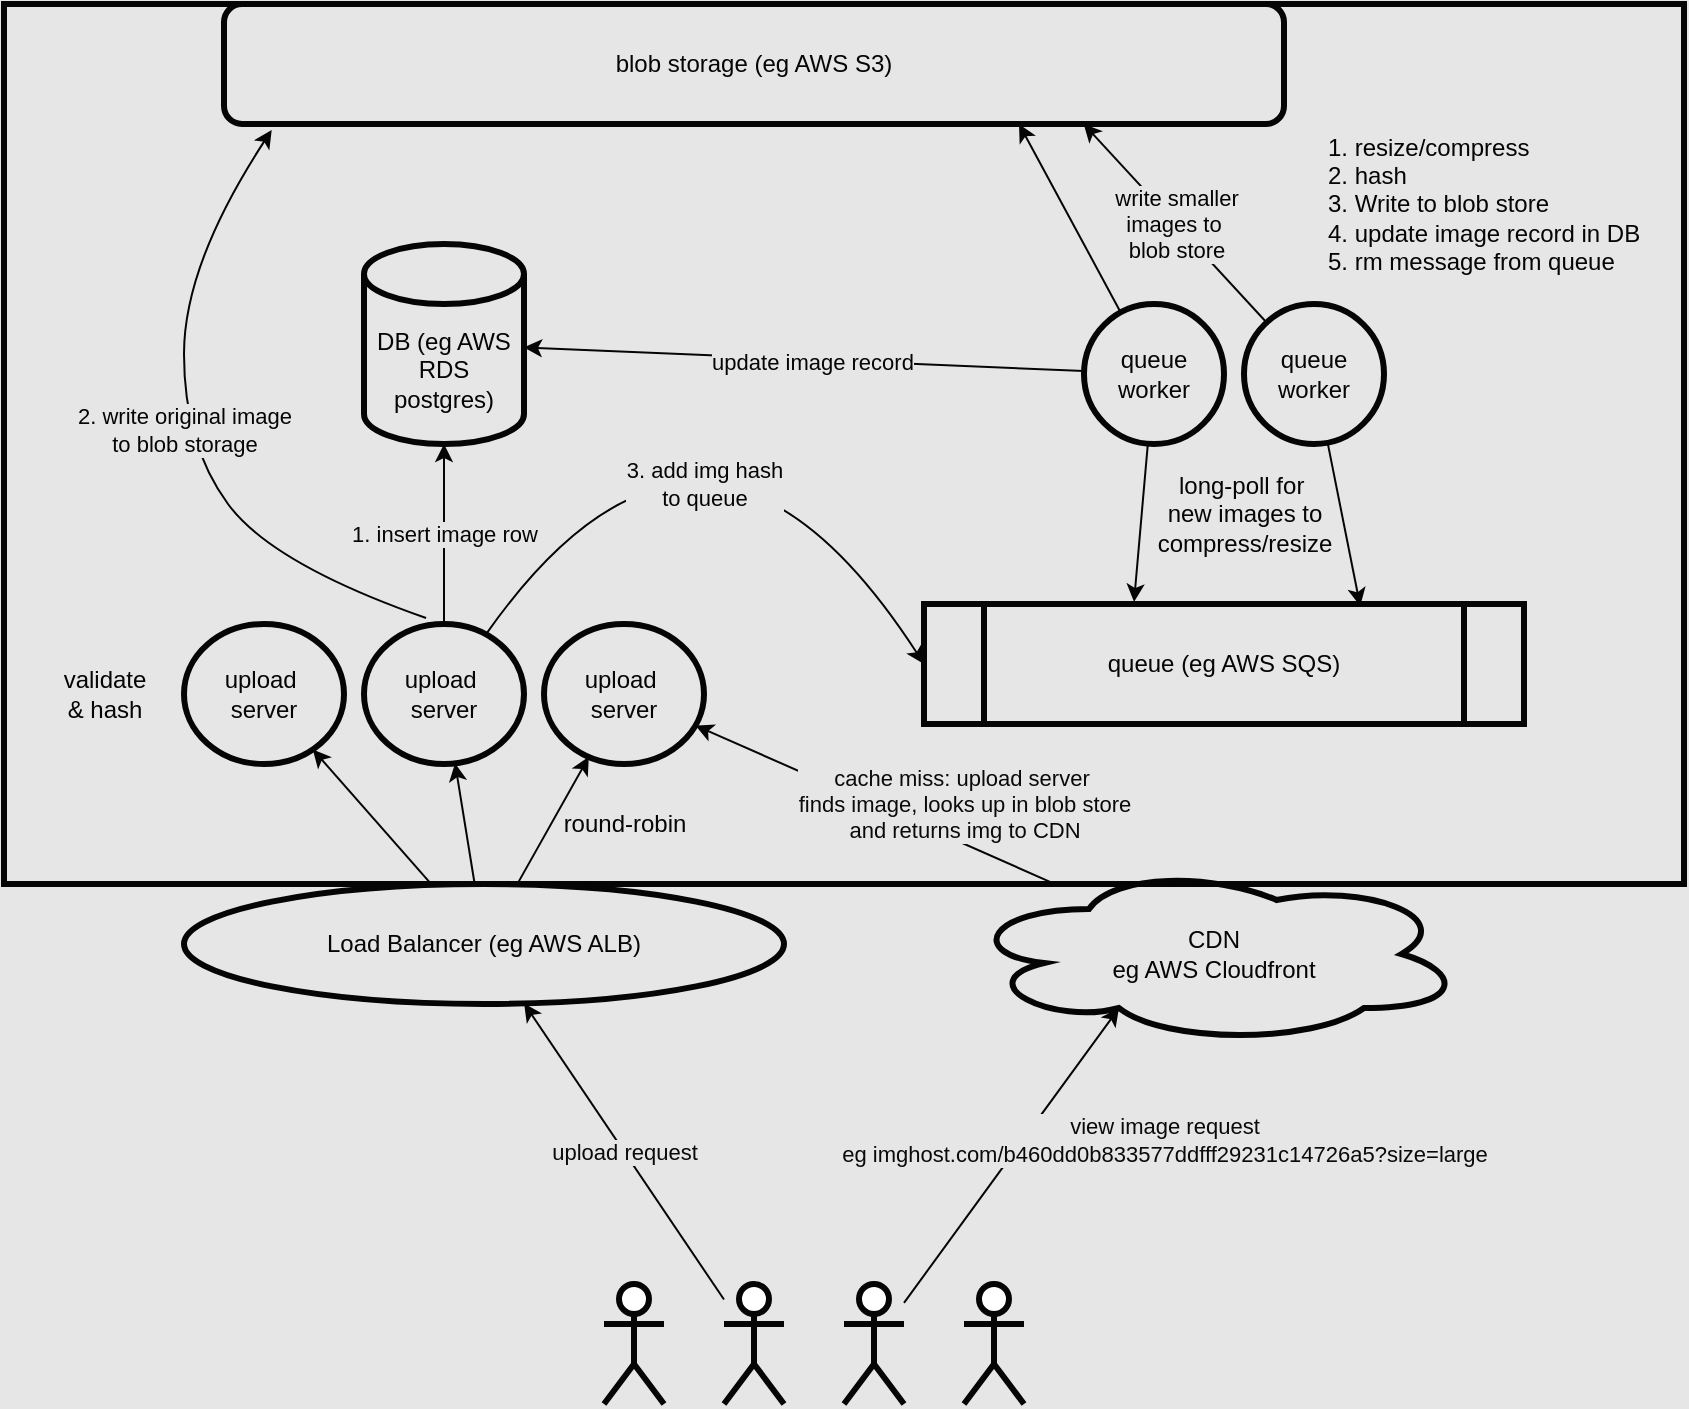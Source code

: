 <mxfile>
    <diagram id="NZMv3FGw0rl5zuc_6rAC" name="Page-1">
        <mxGraphModel dx="1024" dy="708" grid="1" gridSize="10" guides="1" tooltips="1" connect="1" arrows="1" fold="1" page="1" pageScale="1" pageWidth="850" pageHeight="1100" background="#E6E6E6" math="0" shadow="0">
            <root>
                <mxCell id="0"/>
                <mxCell id="1" parent="0"/>
                <mxCell id="2" value="" style="shape=umlActor;verticalLabelPosition=bottom;verticalAlign=top;html=1;outlineConnect=0;strokeColor=#050505;strokeWidth=3;labelBackgroundColor=none;" vertex="1" parent="1">
                    <mxGeometry x="320" y="700" width="30" height="60" as="geometry"/>
                </mxCell>
                <mxCell id="8" value="&lt;font style=&quot;&quot;&gt;upload request&lt;/font&gt;" style="edgeStyle=none;html=1;strokeColor=#050505;labelBackgroundColor=#E6E6E6;fontColor=#0A0A0A;" edge="1" parent="1" source="3" target="10">
                    <mxGeometry relative="1" as="geometry">
                        <mxPoint x="260" y="570" as="targetPoint"/>
                    </mxGeometry>
                </mxCell>
                <mxCell id="3" value="" style="shape=umlActor;verticalLabelPosition=bottom;verticalAlign=top;html=1;outlineConnect=0;strokeColor=#050505;strokeWidth=3;labelBackgroundColor=none;" vertex="1" parent="1">
                    <mxGeometry x="380" y="700" width="30" height="60" as="geometry"/>
                </mxCell>
                <mxCell id="43" style="edgeStyle=none;curved=1;html=1;entryX=0.31;entryY=0.8;entryDx=0;entryDy=0;entryPerimeter=0;labelBackgroundColor=none;fontColor=#050505;strokeColor=#050505;" edge="1" parent="1" source="4" target="42">
                    <mxGeometry relative="1" as="geometry"/>
                </mxCell>
                <mxCell id="44" value="view image request&lt;br&gt;eg imghost.com/b460dd0b833577ddfff29231c14726a5?size=large" style="edgeLabel;html=1;align=center;verticalAlign=middle;resizable=0;points=[];fontColor=#0A0A0A;labelBackgroundColor=#E6E6E6;" vertex="1" connectable="0" parent="43">
                    <mxGeometry x="0.076" y="4" relative="1" as="geometry">
                        <mxPoint x="75" as="offset"/>
                    </mxGeometry>
                </mxCell>
                <mxCell id="4" value="" style="shape=umlActor;verticalLabelPosition=bottom;verticalAlign=top;html=1;outlineConnect=0;strokeColor=#050505;strokeWidth=3;labelBackgroundColor=none;" vertex="1" parent="1">
                    <mxGeometry x="440" y="700" width="30" height="60" as="geometry"/>
                </mxCell>
                <mxCell id="5" value="" style="shape=umlActor;verticalLabelPosition=bottom;verticalAlign=top;html=1;outlineConnect=0;strokeColor=#050505;strokeWidth=3;labelBackgroundColor=none;" vertex="1" parent="1">
                    <mxGeometry x="500" y="700" width="30" height="60" as="geometry"/>
                </mxCell>
                <mxCell id="7" value="" style="whiteSpace=wrap;html=1;strokeColor=#050505;strokeWidth=3;fillColor=none;labelBackgroundColor=none;" vertex="1" parent="1">
                    <mxGeometry x="20" y="60" width="840" height="440" as="geometry"/>
                </mxCell>
                <mxCell id="18" style="edgeStyle=none;html=1;labelBackgroundColor=none;fontColor=#050505;strokeColor=#050505;" edge="1" parent="1" source="10" target="13">
                    <mxGeometry relative="1" as="geometry"/>
                </mxCell>
                <mxCell id="19" style="edgeStyle=none;html=1;labelBackgroundColor=none;fontColor=#050505;strokeColor=#050505;" edge="1" parent="1" source="10" target="15">
                    <mxGeometry relative="1" as="geometry"/>
                </mxCell>
                <mxCell id="20" style="edgeStyle=none;html=1;labelBackgroundColor=none;fontColor=#050505;strokeColor=#050505;" edge="1" parent="1" source="10" target="14">
                    <mxGeometry relative="1" as="geometry"/>
                </mxCell>
                <mxCell id="10" value="Load Balancer (eg AWS ALB)" style="ellipse;whiteSpace=wrap;html=1;fontColor=#050505;strokeColor=#050505;strokeWidth=3;fillColor=none;labelBackgroundColor=none;" vertex="1" parent="1">
                    <mxGeometry x="110" y="500" width="300" height="60" as="geometry"/>
                </mxCell>
                <mxCell id="11" value="blob storage (eg AWS S3)" style="rounded=1;whiteSpace=wrap;html=1;fontColor=#050505;strokeColor=#050505;strokeWidth=3;fillColor=none;labelBackgroundColor=none;" vertex="1" parent="1">
                    <mxGeometry x="130" y="60" width="530" height="60" as="geometry"/>
                </mxCell>
                <mxCell id="24" value="1. insert image row" style="edgeStyle=none;html=1;entryX=0.5;entryY=1;entryDx=0;entryDy=0;entryPerimeter=0;labelBackgroundColor=#E6E6E6;fontColor=#050505;strokeColor=#050505;exitX=0.5;exitY=0;exitDx=0;exitDy=0;" edge="1" parent="1" source="15" target="22">
                    <mxGeometry relative="1" as="geometry"/>
                </mxCell>
                <mxCell id="25" value="2. write original image&lt;br&gt;to blob storage" style="edgeStyle=none;html=1;entryX=0.045;entryY=1.05;entryDx=0;entryDy=0;labelBackgroundColor=#E6E6E6;fontColor=#050505;strokeColor=#050505;entryPerimeter=0;exitX=0.388;exitY=-0.043;exitDx=0;exitDy=0;exitPerimeter=0;curved=1;" edge="1" parent="1" source="15" target="11">
                    <mxGeometry relative="1" as="geometry">
                        <Array as="points">
                            <mxPoint x="154" y="340"/>
                            <mxPoint x="110" y="280"/>
                            <mxPoint x="110" y="190"/>
                        </Array>
                    </mxGeometry>
                </mxCell>
                <mxCell id="13" value="upload&amp;nbsp;&lt;br&gt;server" style="ellipse;whiteSpace=wrap;html=1;fontColor=#050505;strokeColor=#050505;strokeWidth=3;fillColor=none;labelBackgroundColor=none;" vertex="1" parent="1">
                    <mxGeometry x="110" y="370" width="80" height="70" as="geometry"/>
                </mxCell>
                <mxCell id="14" value="upload&amp;nbsp;&lt;br&gt;server" style="ellipse;whiteSpace=wrap;html=1;fontColor=#050505;strokeColor=#050505;strokeWidth=3;fillColor=none;labelBackgroundColor=none;" vertex="1" parent="1">
                    <mxGeometry x="290" y="370" width="80" height="70" as="geometry"/>
                </mxCell>
                <mxCell id="29" value="3. add img hash &lt;br&gt;to queue" style="edgeStyle=none;html=1;entryX=0;entryY=0.5;entryDx=0;entryDy=0;labelBackgroundColor=#E6E6E6;fontColor=#050505;strokeColor=#050505;curved=1;" edge="1" parent="1" source="15" target="28">
                    <mxGeometry x="0.31" y="-43" relative="1" as="geometry">
                        <Array as="points">
                            <mxPoint x="370" y="220"/>
                        </Array>
                        <mxPoint as="offset"/>
                    </mxGeometry>
                </mxCell>
                <mxCell id="15" value="upload&amp;nbsp;&lt;br&gt;server" style="ellipse;whiteSpace=wrap;html=1;fontColor=#050505;strokeColor=#050505;strokeWidth=3;fillColor=none;labelBackgroundColor=none;" vertex="1" parent="1">
                    <mxGeometry x="200" y="370" width="80" height="70" as="geometry"/>
                </mxCell>
                <mxCell id="21" value="round-robin" style="text;html=1;align=center;verticalAlign=middle;resizable=0;points=[];autosize=1;strokeColor=none;fillColor=none;fontColor=#050505;labelBackgroundColor=none;" vertex="1" parent="1">
                    <mxGeometry x="290" y="460" width="80" height="20" as="geometry"/>
                </mxCell>
                <mxCell id="22" value="DB (eg AWS RDS postgres)" style="shape=cylinder3;whiteSpace=wrap;html=1;boundedLbl=1;backgroundOutline=1;size=15;fontColor=#050505;strokeColor=#050505;strokeWidth=3;fillColor=none;labelBackgroundColor=none;" vertex="1" parent="1">
                    <mxGeometry x="200" y="180" width="80" height="100" as="geometry"/>
                </mxCell>
                <mxCell id="23" value="validate&lt;br&gt;&amp;amp; hash" style="text;html=1;align=center;verticalAlign=middle;resizable=0;points=[];autosize=1;strokeColor=none;fillColor=none;fontColor=#050505;labelBackgroundColor=none;" vertex="1" parent="1">
                    <mxGeometry x="40" y="390" width="60" height="30" as="geometry"/>
                </mxCell>
                <mxCell id="28" value="queue (eg AWS SQS)" style="shape=process;whiteSpace=wrap;html=1;backgroundOutline=1;fontColor=#050505;strokeColor=#050505;strokeWidth=3;fillColor=none;labelBackgroundColor=none;" vertex="1" parent="1">
                    <mxGeometry x="480" y="360" width="300" height="60" as="geometry"/>
                </mxCell>
                <mxCell id="32" style="edgeStyle=none;curved=1;html=1;entryX=0.35;entryY=-0.017;entryDx=0;entryDy=0;entryPerimeter=0;labelBackgroundColor=none;fontColor=#050505;strokeColor=#050505;" edge="1" parent="1" source="30" target="28">
                    <mxGeometry relative="1" as="geometry"/>
                </mxCell>
                <mxCell id="37" style="edgeStyle=none;curved=1;html=1;labelBackgroundColor=none;fontColor=#050505;strokeColor=#050505;" edge="1" parent="1" source="30" target="22">
                    <mxGeometry relative="1" as="geometry"/>
                </mxCell>
                <mxCell id="38" value="&lt;span style=&quot;&quot;&gt;&lt;br&gt;&lt;/span&gt;" style="edgeLabel;html=1;align=center;verticalAlign=middle;resizable=0;points=[];fontColor=#050505;labelBackgroundColor=none;" vertex="1" connectable="0" parent="37">
                    <mxGeometry x="-0.092" y="-1" relative="1" as="geometry">
                        <mxPoint as="offset"/>
                    </mxGeometry>
                </mxCell>
                <mxCell id="41" value="&lt;span style=&quot;&quot;&gt;update image record&lt;/span&gt;" style="edgeLabel;html=1;align=center;verticalAlign=middle;resizable=0;points=[];fontColor=#050505;labelBackgroundColor=#E6E6E6;" vertex="1" connectable="0" parent="37">
                    <mxGeometry x="-0.029" y="1" relative="1" as="geometry">
                        <mxPoint as="offset"/>
                    </mxGeometry>
                </mxCell>
                <mxCell id="39" style="edgeStyle=none;curved=1;html=1;entryX=0.75;entryY=1;entryDx=0;entryDy=0;labelBackgroundColor=none;fontColor=#050505;strokeColor=#050505;" edge="1" parent="1" source="30" target="11">
                    <mxGeometry relative="1" as="geometry"/>
                </mxCell>
                <mxCell id="30" value="queue worker" style="ellipse;whiteSpace=wrap;html=1;fontColor=#050505;strokeColor=#050505;strokeWidth=3;fillColor=none;labelBackgroundColor=none;" vertex="1" parent="1">
                    <mxGeometry x="560" y="210" width="70" height="70" as="geometry"/>
                </mxCell>
                <mxCell id="33" style="edgeStyle=none;curved=1;html=1;entryX=0.727;entryY=0.017;entryDx=0;entryDy=0;entryPerimeter=0;labelBackgroundColor=none;fontColor=#050505;strokeColor=#050505;" edge="1" parent="1" source="31" target="28">
                    <mxGeometry relative="1" as="geometry"/>
                </mxCell>
                <mxCell id="40" value="write smaller&lt;br&gt;images to&amp;nbsp;&lt;br&gt;blob store" style="edgeStyle=none;curved=1;html=1;entryX=0.811;entryY=1;entryDx=0;entryDy=0;entryPerimeter=0;labelBackgroundColor=#E6E6E6;fontColor=#050505;strokeColor=#050505;" edge="1" parent="1" source="31" target="11">
                    <mxGeometry relative="1" as="geometry"/>
                </mxCell>
                <mxCell id="31" value="queue worker" style="ellipse;whiteSpace=wrap;html=1;fontColor=#050505;strokeColor=#050505;strokeWidth=3;fillColor=none;labelBackgroundColor=none;" vertex="1" parent="1">
                    <mxGeometry x="640" y="210" width="70" height="70" as="geometry"/>
                </mxCell>
                <mxCell id="34" value="long-poll for&amp;nbsp;&lt;br&gt;new images to &lt;br&gt;compress/resize" style="text;html=1;align=center;verticalAlign=middle;resizable=0;points=[];autosize=1;strokeColor=none;fillColor=none;fontColor=#050505;labelBackgroundColor=none;" vertex="1" parent="1">
                    <mxGeometry x="590" y="290" width="100" height="50" as="geometry"/>
                </mxCell>
                <mxCell id="36" value="1. resize/compress&lt;br&gt;2. hash&lt;br&gt;3. Write to blob store&lt;br&gt;4. update image record in DB&lt;br&gt;5. rm message from queue" style="text;html=1;align=left;verticalAlign=middle;resizable=0;points=[];autosize=1;strokeColor=none;fillColor=none;fontColor=#050505;labelBackgroundColor=none;" vertex="1" parent="1">
                    <mxGeometry x="680" y="120" width="170" height="80" as="geometry"/>
                </mxCell>
                <mxCell id="45" value="cache miss: upload server&amp;nbsp;&lt;br&gt;finds image, looks up in blob store&lt;br&gt;and returns img to CDN" style="edgeStyle=none;curved=1;html=1;labelBackgroundColor=#E6E6E6;fontColor=#0A0A0A;strokeColor=#050505;" edge="1" parent="1" source="42" target="14">
                    <mxGeometry x="-0.409" y="-18" relative="1" as="geometry">
                        <mxPoint as="offset"/>
                    </mxGeometry>
                </mxCell>
                <mxCell id="42" value="CDN&lt;br&gt;eg AWS Cloudfront" style="ellipse;shape=cloud;whiteSpace=wrap;html=1;labelBackgroundColor=none;fontColor=#050505;strokeColor=#050505;strokeWidth=3;fillColor=none;" vertex="1" parent="1">
                    <mxGeometry x="500" y="490" width="250" height="90" as="geometry"/>
                </mxCell>
            </root>
        </mxGraphModel>
    </diagram>
</mxfile>